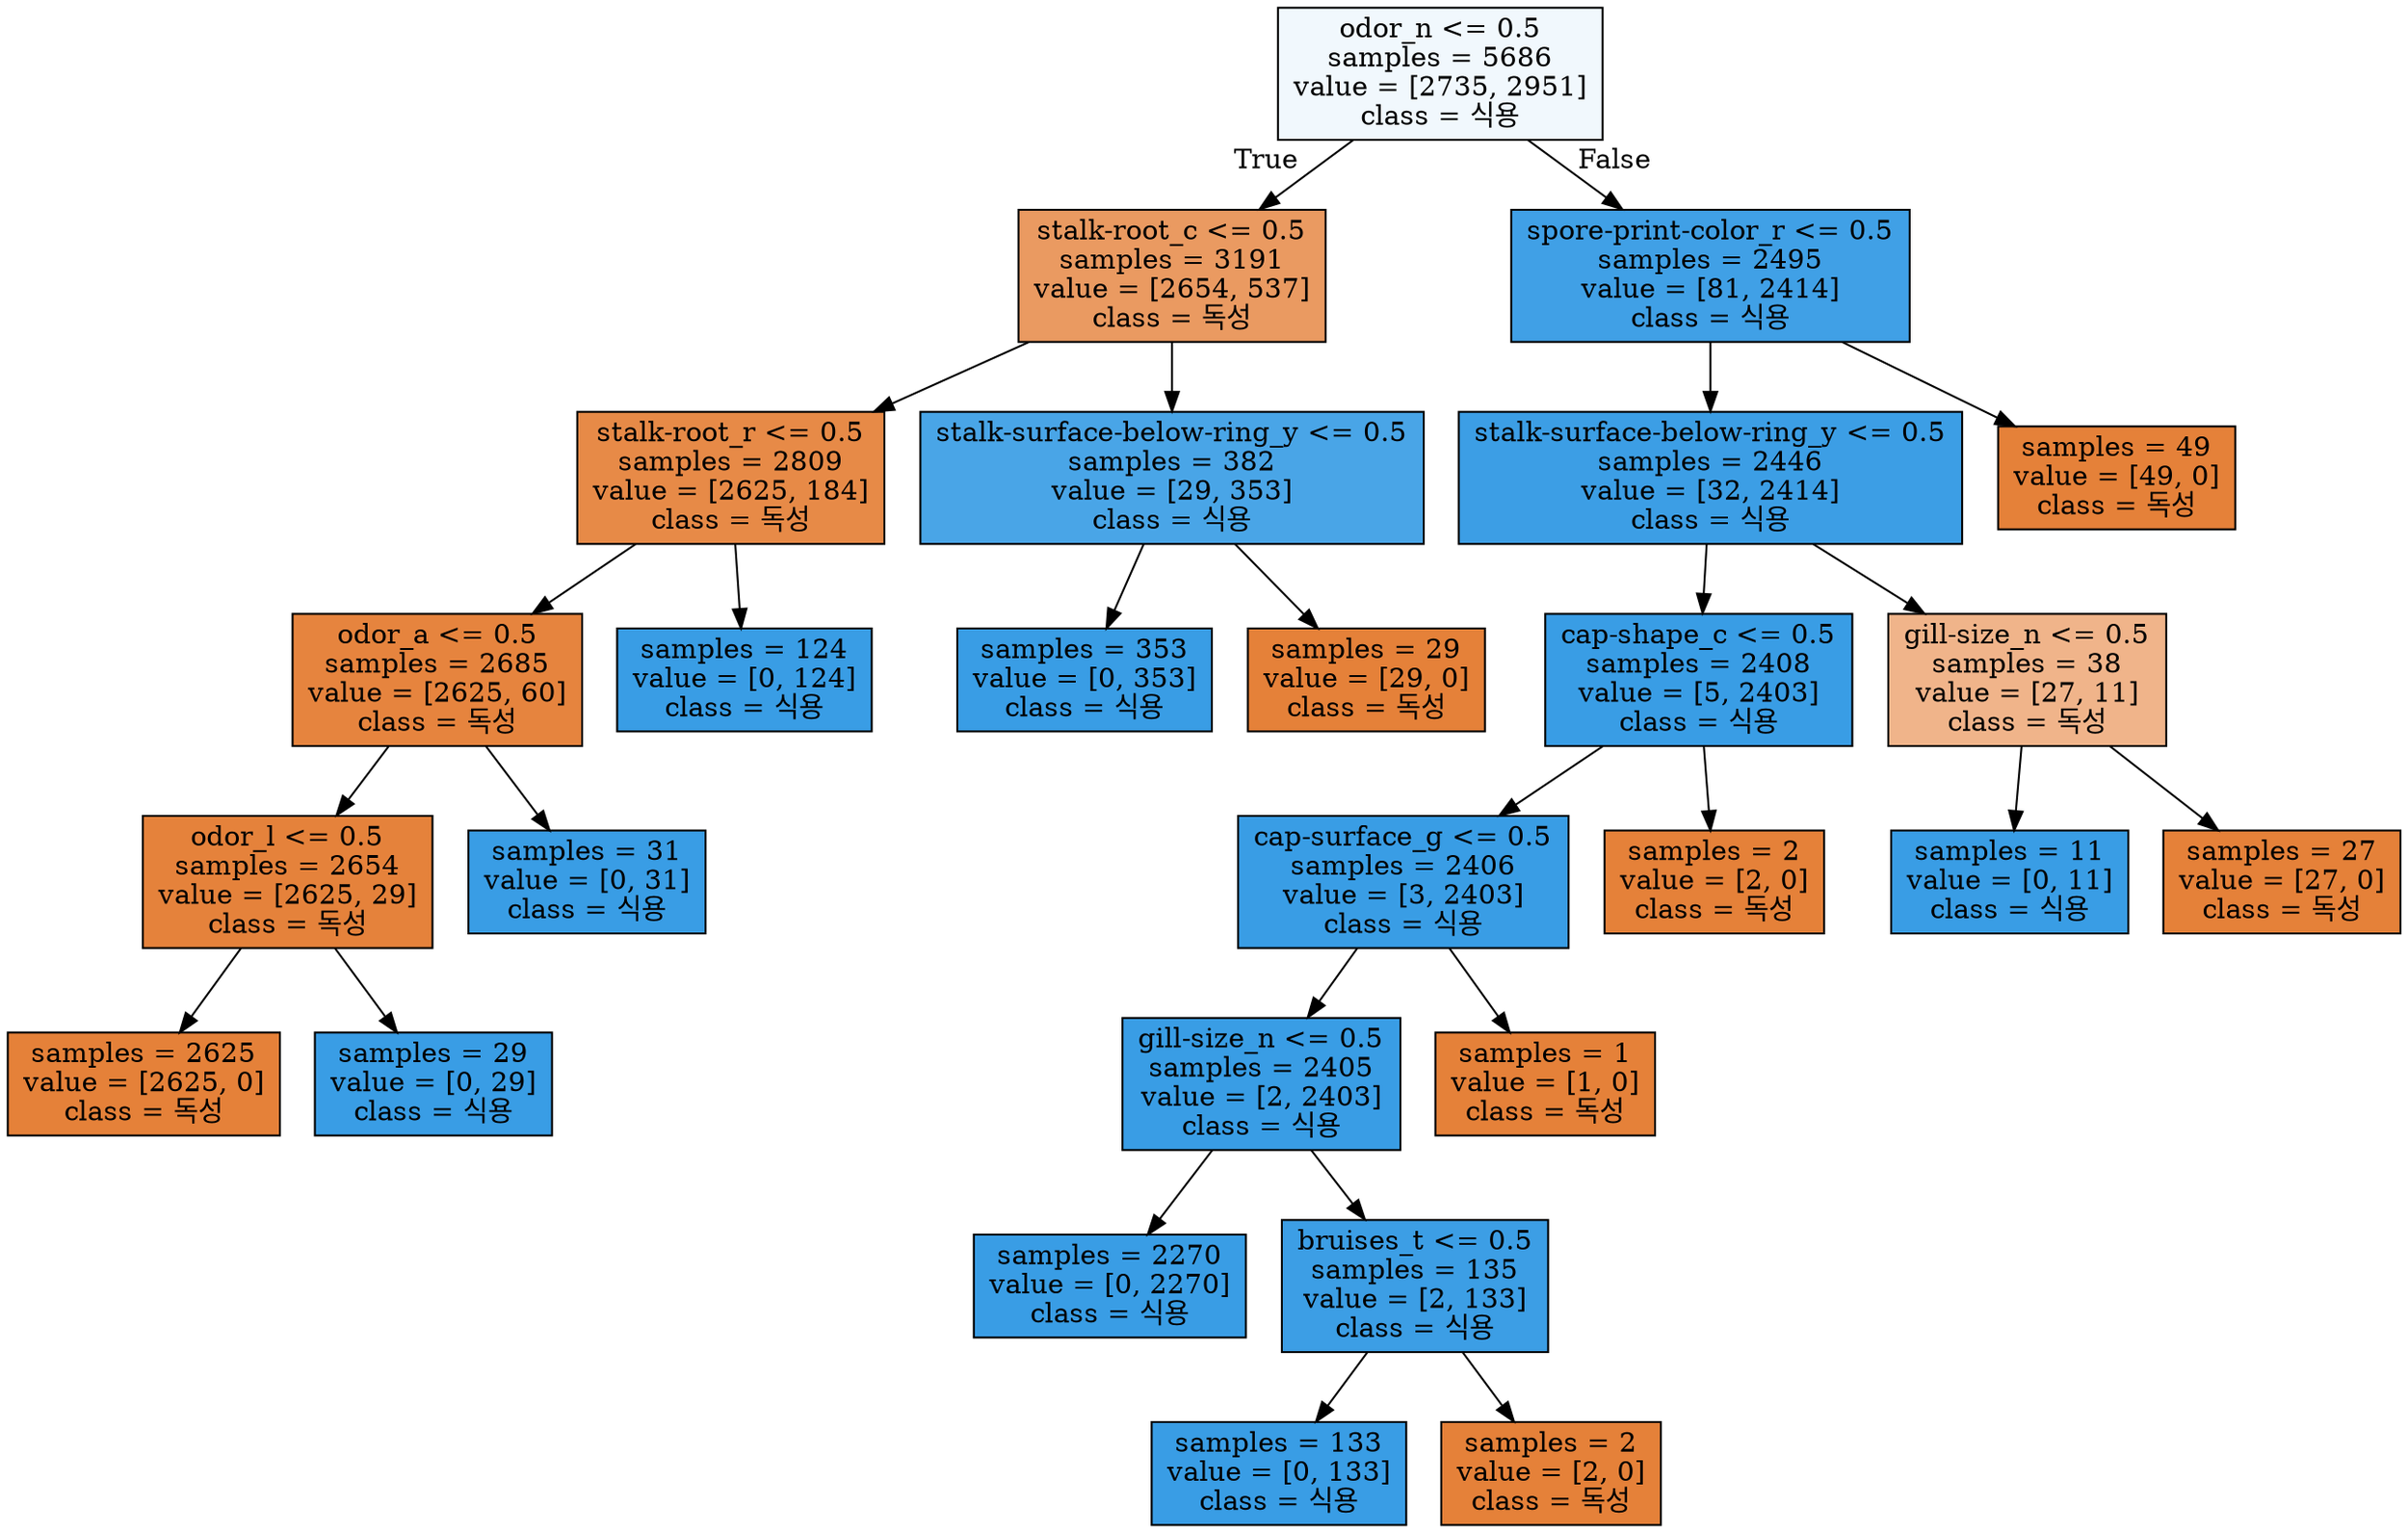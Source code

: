digraph Tree {
node [shape=box, style="filled", color="black"] ;
0 [label="odor_n <= 0.5\nsamples = 5686\nvalue = [2735, 2951]\nclass = 식용", fillcolor="#f1f8fd"] ;
1 [label="stalk-root_c <= 0.5\nsamples = 3191\nvalue = [2654, 537]\nclass = 독성", fillcolor="#ea9a61"] ;
0 -> 1 [labeldistance=2.5, labelangle=45, headlabel="True"] ;
2 [label="stalk-root_r <= 0.5\nsamples = 2809\nvalue = [2625, 184]\nclass = 독성", fillcolor="#e78a47"] ;
1 -> 2 ;
3 [label="odor_a <= 0.5\nsamples = 2685\nvalue = [2625, 60]\nclass = 독성", fillcolor="#e6843e"] ;
2 -> 3 ;
4 [label="odor_l <= 0.5\nsamples = 2654\nvalue = [2625, 29]\nclass = 독성", fillcolor="#e5823b"] ;
3 -> 4 ;
5 [label="samples = 2625\nvalue = [2625, 0]\nclass = 독성", fillcolor="#e58139"] ;
4 -> 5 ;
6 [label="samples = 29\nvalue = [0, 29]\nclass = 식용", fillcolor="#399de5"] ;
4 -> 6 ;
7 [label="samples = 31\nvalue = [0, 31]\nclass = 식용", fillcolor="#399de5"] ;
3 -> 7 ;
8 [label="samples = 124\nvalue = [0, 124]\nclass = 식용", fillcolor="#399de5"] ;
2 -> 8 ;
9 [label="stalk-surface-below-ring_y <= 0.5\nsamples = 382\nvalue = [29, 353]\nclass = 식용", fillcolor="#49a5e7"] ;
1 -> 9 ;
10 [label="samples = 353\nvalue = [0, 353]\nclass = 식용", fillcolor="#399de5"] ;
9 -> 10 ;
11 [label="samples = 29\nvalue = [29, 0]\nclass = 독성", fillcolor="#e58139"] ;
9 -> 11 ;
12 [label="spore-print-color_r <= 0.5\nsamples = 2495\nvalue = [81, 2414]\nclass = 식용", fillcolor="#40a0e6"] ;
0 -> 12 [labeldistance=2.5, labelangle=-45, headlabel="False"] ;
13 [label="stalk-surface-below-ring_y <= 0.5\nsamples = 2446\nvalue = [32, 2414]\nclass = 식용", fillcolor="#3c9ee5"] ;
12 -> 13 ;
14 [label="cap-shape_c <= 0.5\nsamples = 2408\nvalue = [5, 2403]\nclass = 식용", fillcolor="#399de5"] ;
13 -> 14 ;
15 [label="cap-surface_g <= 0.5\nsamples = 2406\nvalue = [3, 2403]\nclass = 식용", fillcolor="#399de5"] ;
14 -> 15 ;
16 [label="gill-size_n <= 0.5\nsamples = 2405\nvalue = [2, 2403]\nclass = 식용", fillcolor="#399de5"] ;
15 -> 16 ;
17 [label="samples = 2270\nvalue = [0, 2270]\nclass = 식용", fillcolor="#399de5"] ;
16 -> 17 ;
18 [label="bruises_t <= 0.5\nsamples = 135\nvalue = [2, 133]\nclass = 식용", fillcolor="#3c9ee5"] ;
16 -> 18 ;
19 [label="samples = 133\nvalue = [0, 133]\nclass = 식용", fillcolor="#399de5"] ;
18 -> 19 ;
20 [label="samples = 2\nvalue = [2, 0]\nclass = 독성", fillcolor="#e58139"] ;
18 -> 20 ;
21 [label="samples = 1\nvalue = [1, 0]\nclass = 독성", fillcolor="#e58139"] ;
15 -> 21 ;
22 [label="samples = 2\nvalue = [2, 0]\nclass = 독성", fillcolor="#e58139"] ;
14 -> 22 ;
23 [label="gill-size_n <= 0.5\nsamples = 38\nvalue = [27, 11]\nclass = 독성", fillcolor="#f0b48a"] ;
13 -> 23 ;
24 [label="samples = 11\nvalue = [0, 11]\nclass = 식용", fillcolor="#399de5"] ;
23 -> 24 ;
25 [label="samples = 27\nvalue = [27, 0]\nclass = 독성", fillcolor="#e58139"] ;
23 -> 25 ;
26 [label="samples = 49\nvalue = [49, 0]\nclass = 독성", fillcolor="#e58139"] ;
12 -> 26 ;
}